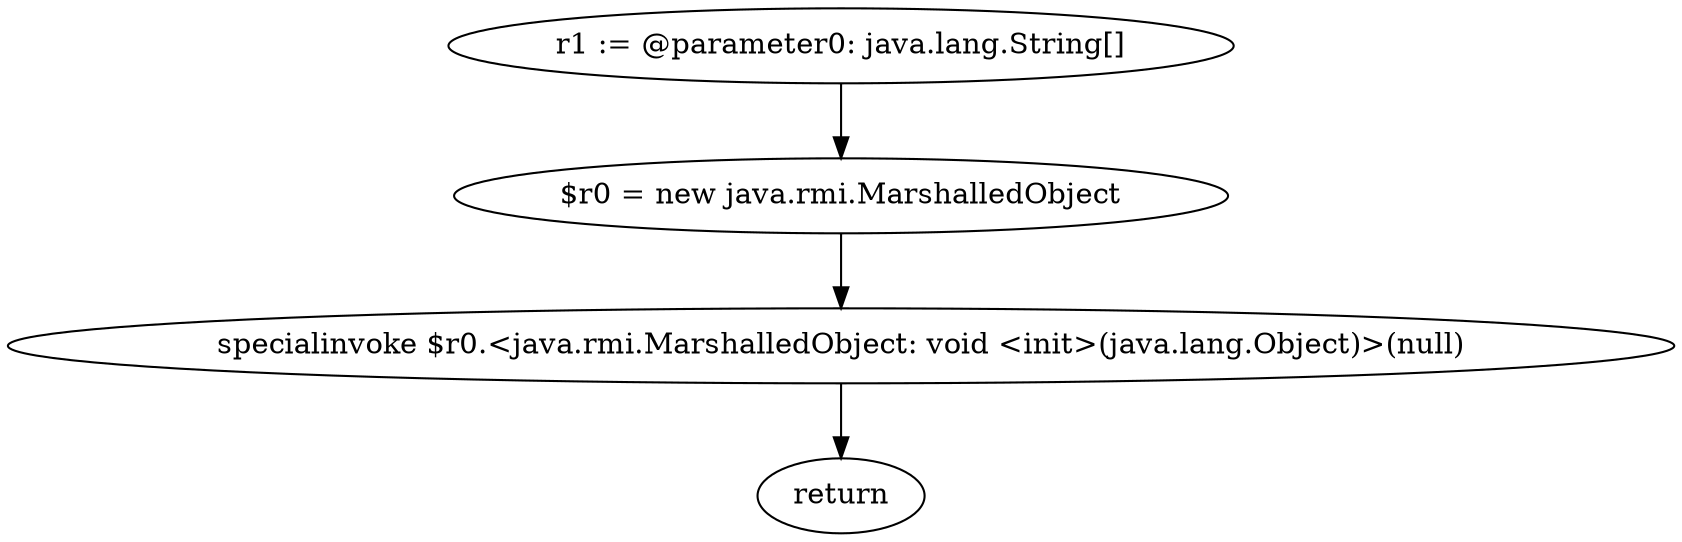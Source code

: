 digraph "unitGraph" {
    "r1 := @parameter0: java.lang.String[]"
    "$r0 = new java.rmi.MarshalledObject"
    "specialinvoke $r0.<java.rmi.MarshalledObject: void <init>(java.lang.Object)>(null)"
    "return"
    "r1 := @parameter0: java.lang.String[]"->"$r0 = new java.rmi.MarshalledObject";
    "$r0 = new java.rmi.MarshalledObject"->"specialinvoke $r0.<java.rmi.MarshalledObject: void <init>(java.lang.Object)>(null)";
    "specialinvoke $r0.<java.rmi.MarshalledObject: void <init>(java.lang.Object)>(null)"->"return";
}

